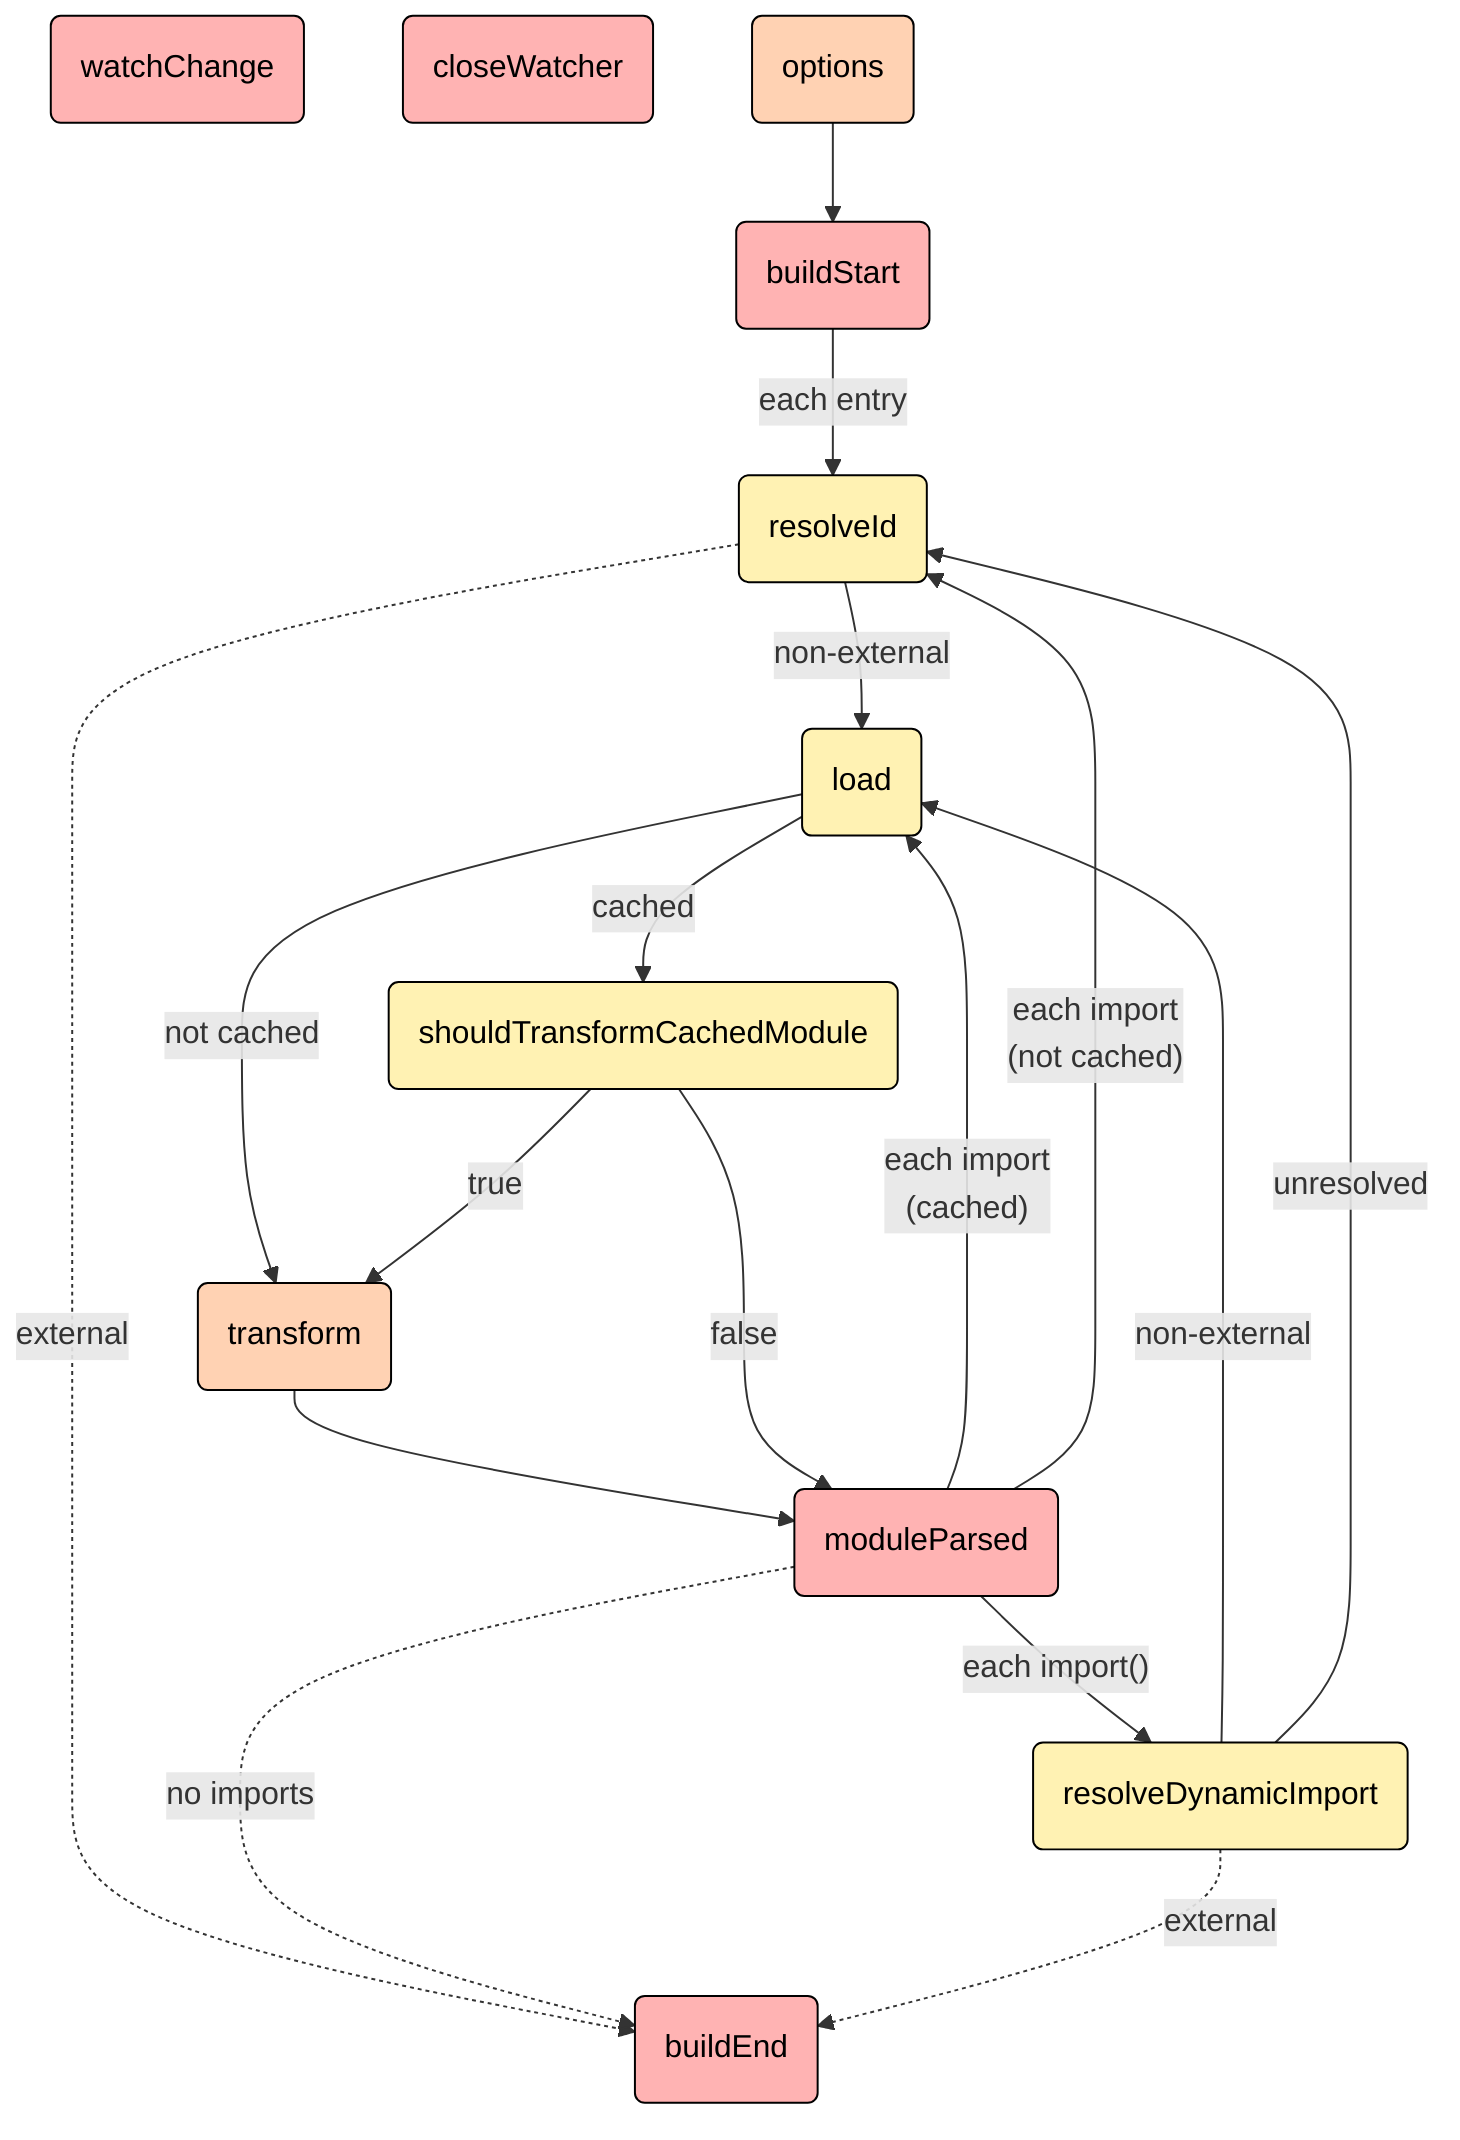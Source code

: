 flowchart TB
    classDef default fill:transparent, color:#000;
    classDef hook-parallel fill:#ffb3b3,stroke:#000;
    classDef hook-sequential fill:#ffd2b3,stroke:#000;
    classDef hook-first fill:#fff2b3,stroke:#000;
    classDef hook-sequential-sync fill:#ffd2b3,stroke:#f00;
    classDef hook-first-sync fill:#fff2b3,stroke:#f00;

	watchchange("watchChange"):::hook-parallel
	click watchchange "/guide/en/#watchchange" _parent

    closewatcher("closeWatcher"):::hook-parallel
	click closewatcher "/guide/en/#closewatcher" _parent

	buildend("buildEnd"):::hook-parallel
	click buildend "/guide/en/#buildend" _parent

    buildstart("buildStart"):::hook-parallel
	click buildstart "/guide/en/#buildstart" _parent

	load("load"):::hook-first
	click load "/guide/en/#load" _parent

	moduleparsed("moduleParsed"):::hook-parallel
	click moduleparsed "/guide/en/#moduleparsed" _parent

	options("options"):::hook-sequential
	click options "/guide/en/#options" _parent

	resolvedynamicimport("resolveDynamicImport"):::hook-first
	click resolvedynamicimport "/guide/en/#resolvedynamicimport" _parent

	resolveid("resolveId"):::hook-first
	click resolveid "/guide/en/#resolveid" _parent

	shouldtransformcachedmodule("shouldTransformCachedModule"):::hook-first
	click shouldtransformcachedmodule "/guide/en/#shouldtransformcachedmodule" _parent

	transform("transform"):::hook-sequential
	click transform "/guide/en/#transform" _parent

    options
    --> buildstart
    --> |each entry|resolveid
    .-> |external|buildend

    resolveid
    --> |non-external|load
    --> |not cached|transform
    --> moduleparsed
    .-> |no imports|buildend

    load
    --> |cached|shouldtransformcachedmodule
    --> |false|moduleparsed

    shouldtransformcachedmodule
    --> |true|transform

    moduleparsed
    --> |"each import()"|resolvedynamicimport
    --> |non-external|load

    moduleparsed
    --> |"each import\n(cached)"|load

    moduleparsed
    --> |"each import\n(not cached)"|resolveid

    resolvedynamicimport
    .-> |external|buildend

    resolvedynamicimport
    --> |unresolved|resolveid